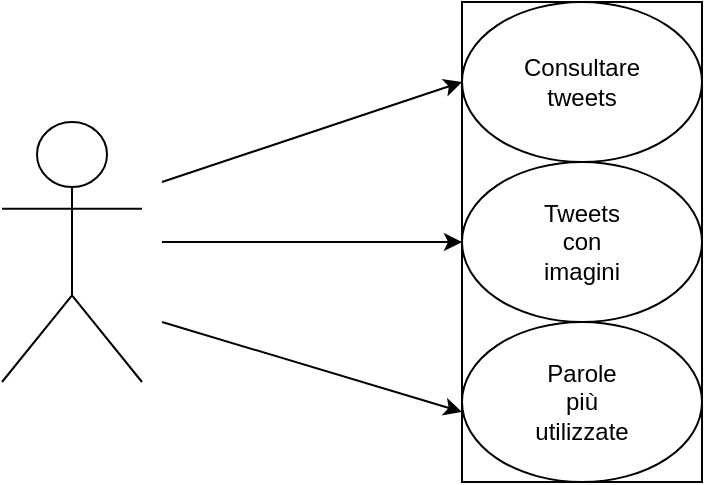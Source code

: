 <mxfile version="13.1.5" type="google"><diagram id="BR_F81y7_R6rqz0Xzi7g" name="Page-1"><mxGraphModel dx="868" dy="479" grid="1" gridSize="10" guides="1" tooltips="1" connect="1" arrows="1" fold="1" page="1" pageScale="1" pageWidth="827" pageHeight="1169" math="0" shadow="0"><root><mxCell id="0"/><mxCell id="1" parent="0"/><mxCell id="PtKQZE2z7TVnh9gxku73-1" value="" style="shape=umlActor;verticalLabelPosition=bottom;labelBackgroundColor=#ffffff;verticalAlign=top;html=1;outlineConnect=0;" vertex="1" parent="1"><mxGeometry x="80" y="160" width="70" height="130" as="geometry"/></mxCell><mxCell id="PtKQZE2z7TVnh9gxku73-6" value="" style="endArrow=classic;html=1;entryX=0;entryY=0.5;entryDx=0;entryDy=0;" edge="1" parent="1" target="PtKQZE2z7TVnh9gxku73-11"><mxGeometry width="50" height="50" relative="1" as="geometry"><mxPoint x="160" y="190" as="sourcePoint"/><mxPoint x="240" y="150" as="targetPoint"/></mxGeometry></mxCell><mxCell id="PtKQZE2z7TVnh9gxku73-7" value="" style="endArrow=classic;html=1;entryX=0;entryY=0.5;entryDx=0;entryDy=0;" edge="1" parent="1" target="PtKQZE2z7TVnh9gxku73-12"><mxGeometry width="50" height="50" relative="1" as="geometry"><mxPoint x="160" y="220" as="sourcePoint"/><mxPoint x="280" y="220" as="targetPoint"/></mxGeometry></mxCell><mxCell id="PtKQZE2z7TVnh9gxku73-8" value="" style="endArrow=classic;html=1;entryX=0;entryY=0.854;entryDx=0;entryDy=0;entryPerimeter=0;" edge="1" parent="1" target="PtKQZE2z7TVnh9gxku73-10"><mxGeometry width="50" height="50" relative="1" as="geometry"><mxPoint x="160" y="260" as="sourcePoint"/><mxPoint x="240" y="320" as="targetPoint"/></mxGeometry></mxCell><mxCell id="PtKQZE2z7TVnh9gxku73-10" value="" style="rounded=0;whiteSpace=wrap;html=1;" vertex="1" parent="1"><mxGeometry x="310" y="100" width="120" height="240" as="geometry"/></mxCell><mxCell id="PtKQZE2z7TVnh9gxku73-11" value="" style="ellipse;whiteSpace=wrap;html=1;" vertex="1" parent="1"><mxGeometry x="310" y="100" width="120" height="80" as="geometry"/></mxCell><mxCell id="PtKQZE2z7TVnh9gxku73-12" value="" style="ellipse;whiteSpace=wrap;html=1;" vertex="1" parent="1"><mxGeometry x="310" y="180" width="120" height="80" as="geometry"/></mxCell><mxCell id="PtKQZE2z7TVnh9gxku73-13" value="" style="ellipse;whiteSpace=wrap;html=1;" vertex="1" parent="1"><mxGeometry x="310" y="260" width="120" height="80" as="geometry"/></mxCell><mxCell id="PtKQZE2z7TVnh9gxku73-16" value="Consultare tweets" style="text;html=1;strokeColor=none;fillColor=none;align=center;verticalAlign=middle;whiteSpace=wrap;rounded=0;" vertex="1" parent="1"><mxGeometry x="350" y="130" width="40" height="20" as="geometry"/></mxCell><mxCell id="PtKQZE2z7TVnh9gxku73-17" value="Tweets con imagini" style="text;html=1;strokeColor=none;fillColor=none;align=center;verticalAlign=middle;whiteSpace=wrap;rounded=0;" vertex="1" parent="1"><mxGeometry x="350" y="210" width="40" height="20" as="geometry"/></mxCell><mxCell id="PtKQZE2z7TVnh9gxku73-18" value="Parole più utilizzate" style="text;html=1;strokeColor=none;fillColor=none;align=center;verticalAlign=middle;whiteSpace=wrap;rounded=0;" vertex="1" parent="1"><mxGeometry x="350" y="290" width="40" height="20" as="geometry"/></mxCell></root></mxGraphModel></diagram></mxfile>